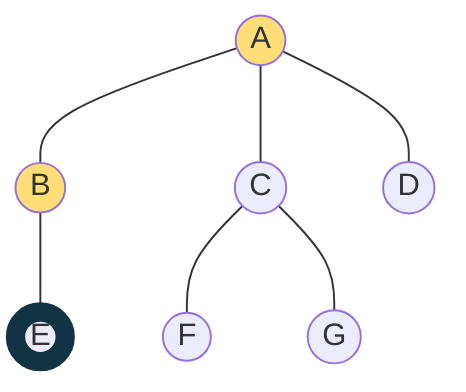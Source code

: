 graph TD
A((A)) --- B((B))
A --- C((C))
A --- D((D))
B --- E((E))
C --- F((F))
C --- G((G))

classDef reference stroke:#134,stroke-width:10px
classDef selected fill:#fd7

class E reference
class A,B selected